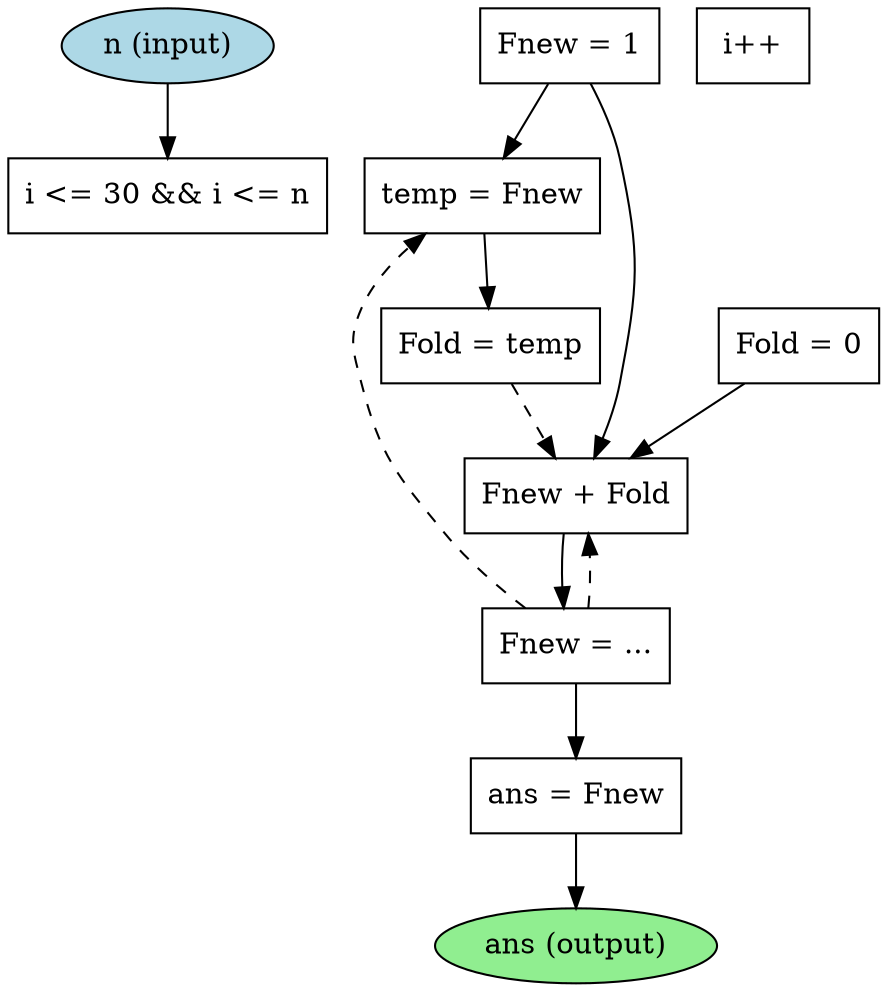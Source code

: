 digraph fib_DFG {
    node [shape=ellipse, style=filled, fillcolor=lightblue];
    n_input [label="n (input)"];
    node [shape=box, style=""];
    op_init_fnew [label="Fnew = 1"];
    op_init_fold [label="Fold = 0"];
    op_cond [label="i <= 30 && i <= n"];
    op_temp [label="temp = Fnew"];
    op_add [label="Fnew + Fold"];
    op_assign_fnew [label="Fnew = ..."];
    op_assign_fold [label="Fold = temp"];
    op_inc_i [label="i++"];
    op_ans [label="ans = Fnew"];
    node [shape=ellipse, style=filled, fillcolor=lightgreen];
    ans_output [label="ans (output)"];

    // Fluxo de dados
    n_input -> op_cond;
    op_init_fnew -> op_temp;
    op_init_fnew -> op_add;
    op_init_fold -> op_add;
    op_add -> op_assign_fnew;
    op_assign_fnew -> op_temp [style=dashed];
    op_assign_fnew -> op_add [style=dashed];
    op_assign_fnew -> op_ans;
    op_temp -> op_assign_fold;
    op_assign_fold -> op_add [style=dashed];
    op_ans -> ans_output;
}